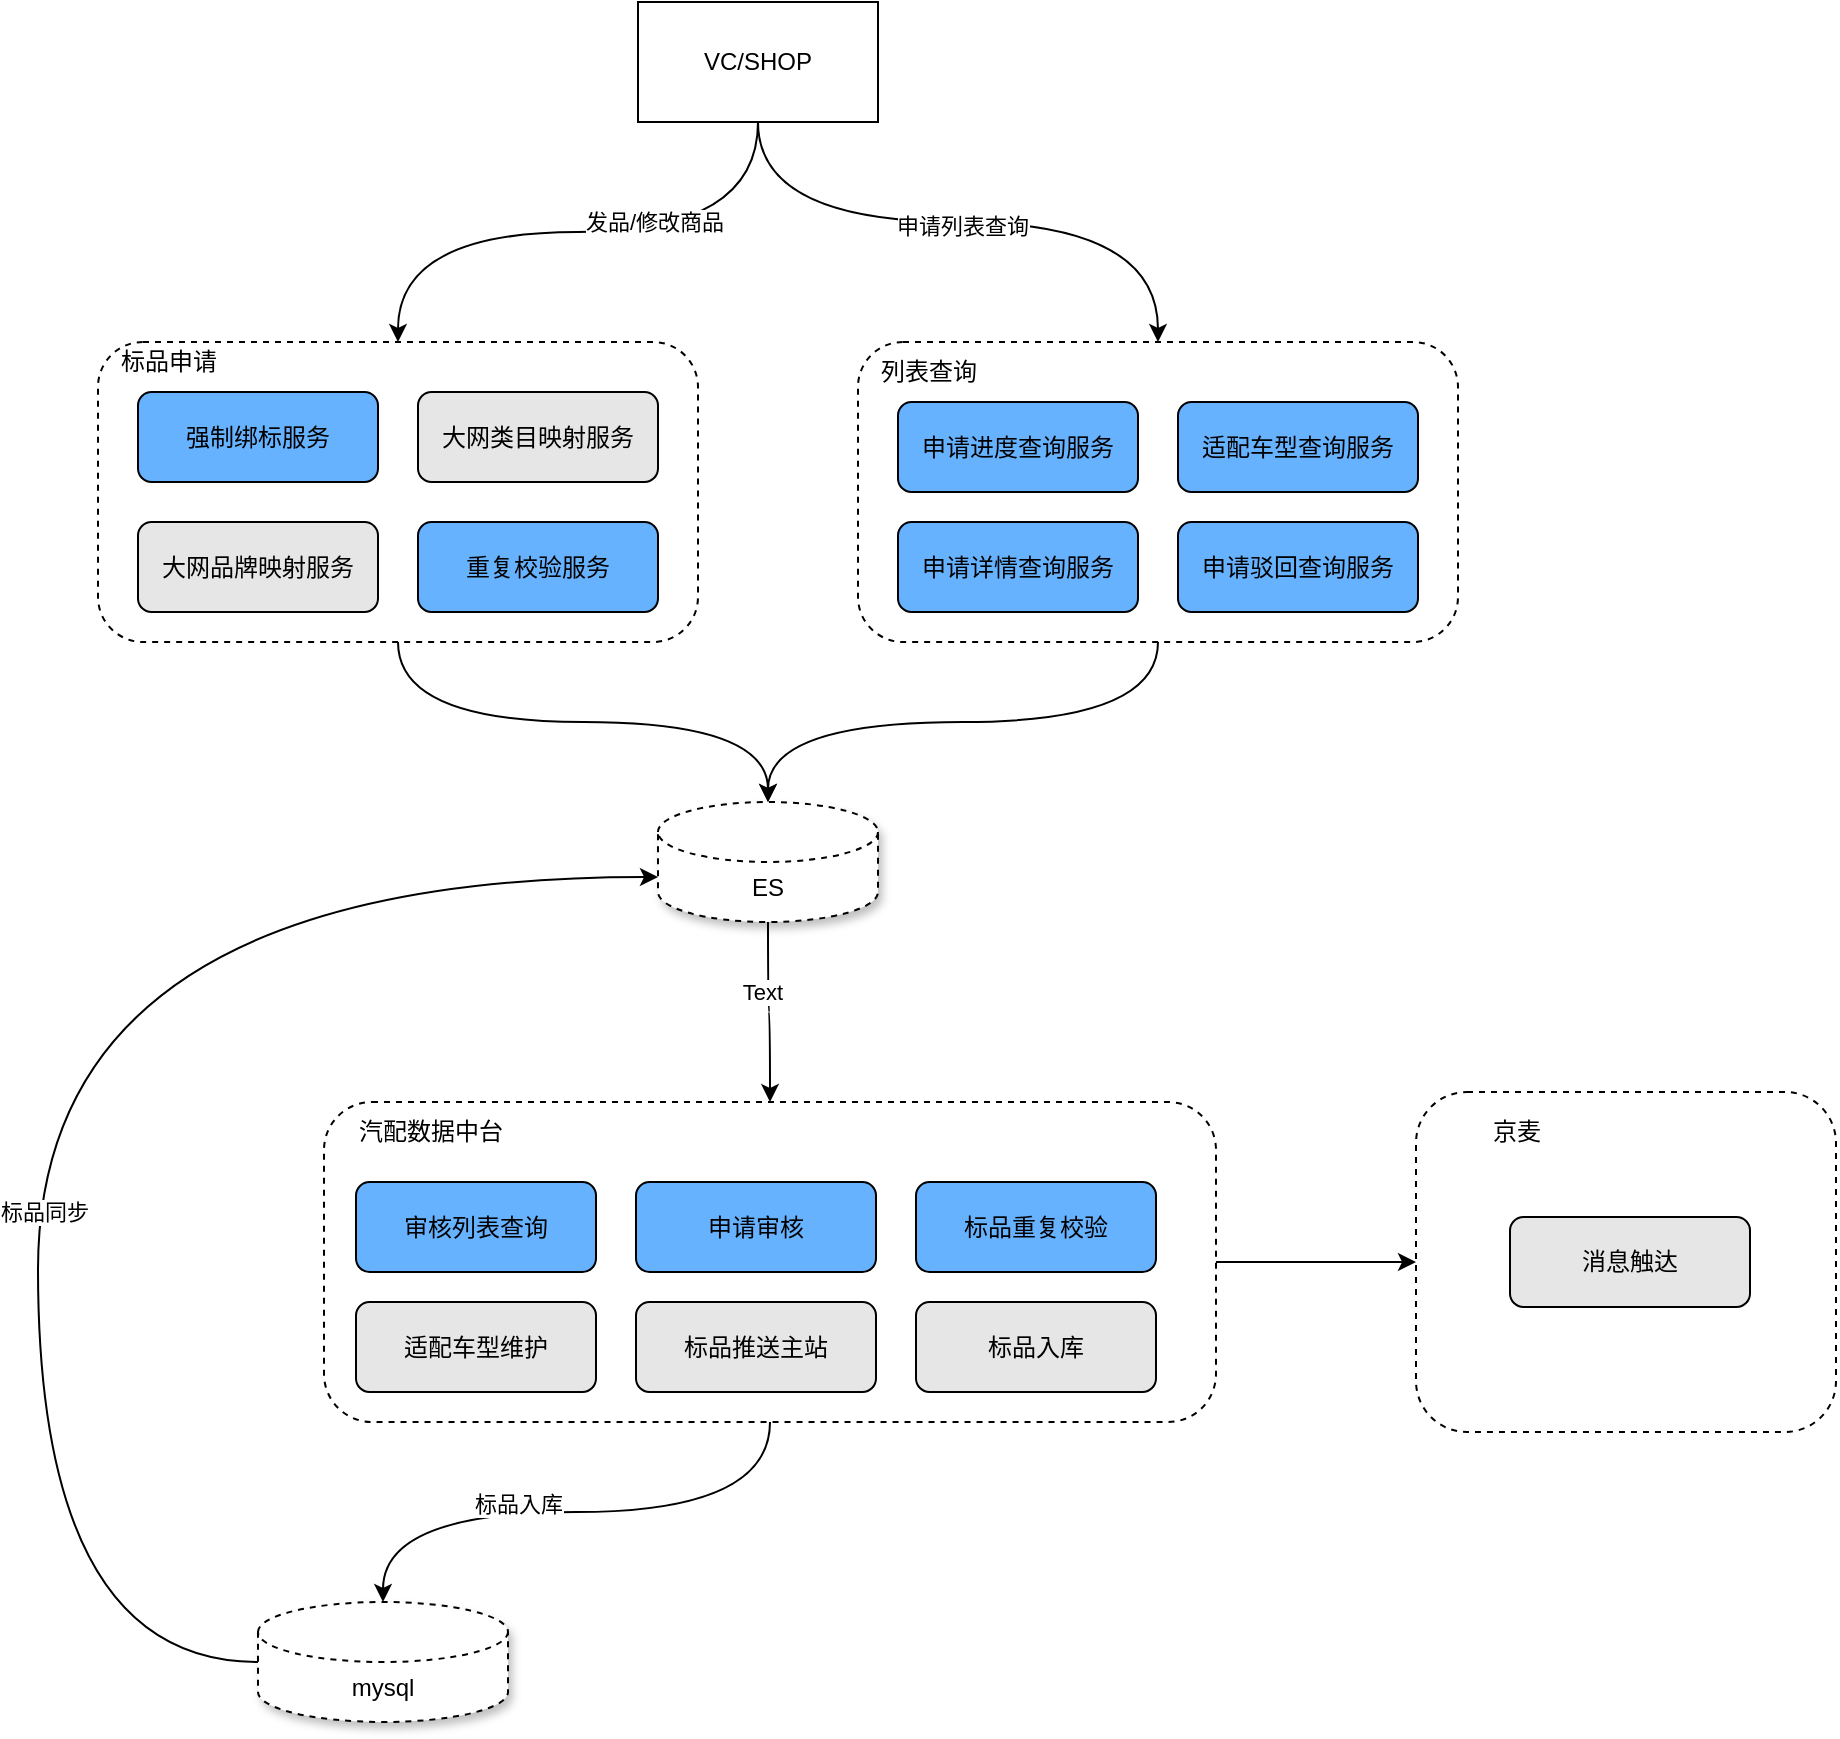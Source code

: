 <mxfile version="20.5.3" type="github">
  <diagram id="GIN4OdDw0ZfK6tlGr7N-" name="第 1 页">
    <mxGraphModel dx="1255" dy="695" grid="1" gridSize="10" guides="1" tooltips="1" connect="1" arrows="1" fold="1" page="1" pageScale="1" pageWidth="827" pageHeight="1169" math="0" shadow="0">
      <root>
        <mxCell id="0" />
        <mxCell id="1" parent="0" />
        <mxCell id="UkfveuOMZjRMpDvrLKGp-8" style="edgeStyle=orthogonalEdgeStyle;rounded=0;orthogonalLoop=1;jettySize=auto;html=1;exitX=0.5;exitY=1;exitDx=0;exitDy=0;entryX=0.5;entryY=0;entryDx=0;entryDy=0;curved=1;" edge="1" parent="1" source="UkfveuOMZjRMpDvrLKGp-1" target="UkfveuOMZjRMpDvrLKGp-2">
          <mxGeometry relative="1" as="geometry" />
        </mxCell>
        <mxCell id="UkfveuOMZjRMpDvrLKGp-9" value="发品/修改商品" style="edgeLabel;html=1;align=center;verticalAlign=middle;resizable=0;points=[];" vertex="1" connectable="0" parent="UkfveuOMZjRMpDvrLKGp-8">
          <mxGeometry x="-0.257" y="-5" relative="1" as="geometry">
            <mxPoint as="offset" />
          </mxGeometry>
        </mxCell>
        <mxCell id="UkfveuOMZjRMpDvrLKGp-1" value="VC/SHOP" style="rounded=0;whiteSpace=wrap;html=1;" vertex="1" parent="1">
          <mxGeometry x="380" y="100" width="120" height="60" as="geometry" />
        </mxCell>
        <mxCell id="UkfveuOMZjRMpDvrLKGp-24" style="edgeStyle=orthogonalEdgeStyle;curved=1;rounded=0;orthogonalLoop=1;jettySize=auto;html=1;exitX=0.5;exitY=1;exitDx=0;exitDy=0;entryX=0.5;entryY=0;entryDx=0;entryDy=0;entryPerimeter=0;" edge="1" parent="1" source="UkfveuOMZjRMpDvrLKGp-2" target="UkfveuOMZjRMpDvrLKGp-23">
          <mxGeometry relative="1" as="geometry" />
        </mxCell>
        <mxCell id="UkfveuOMZjRMpDvrLKGp-2" value="" style="rounded=1;whiteSpace=wrap;html=1;shadow=0;dashed=1;" vertex="1" parent="1">
          <mxGeometry x="110" y="270" width="300" height="150" as="geometry" />
        </mxCell>
        <mxCell id="UkfveuOMZjRMpDvrLKGp-3" value="强制绑标服务" style="rounded=1;whiteSpace=wrap;html=1;fillColor=#66B2FF;" vertex="1" parent="1">
          <mxGeometry x="130" y="295" width="120" height="45" as="geometry" />
        </mxCell>
        <mxCell id="UkfveuOMZjRMpDvrLKGp-4" value="重复校验服务" style="rounded=1;whiteSpace=wrap;html=1;fillColor=#66B2FF;" vertex="1" parent="1">
          <mxGeometry x="270" y="360" width="120" height="45" as="geometry" />
        </mxCell>
        <mxCell id="UkfveuOMZjRMpDvrLKGp-5" value="大网品牌映射服务" style="rounded=1;whiteSpace=wrap;html=1;fillColor=#E6E6E6;" vertex="1" parent="1">
          <mxGeometry x="130" y="360" width="120" height="45" as="geometry" />
        </mxCell>
        <mxCell id="UkfveuOMZjRMpDvrLKGp-6" value="大网类目映射服务" style="rounded=1;whiteSpace=wrap;html=1;fillColor=#E6E6E6;" vertex="1" parent="1">
          <mxGeometry x="270" y="295" width="120" height="45" as="geometry" />
        </mxCell>
        <mxCell id="UkfveuOMZjRMpDvrLKGp-25" style="edgeStyle=orthogonalEdgeStyle;curved=1;rounded=0;orthogonalLoop=1;jettySize=auto;html=1;entryX=0.5;entryY=0;entryDx=0;entryDy=0;entryPerimeter=0;" edge="1" parent="1" source="UkfveuOMZjRMpDvrLKGp-10" target="UkfveuOMZjRMpDvrLKGp-23">
          <mxGeometry relative="1" as="geometry" />
        </mxCell>
        <mxCell id="UkfveuOMZjRMpDvrLKGp-10" value="" style="rounded=1;whiteSpace=wrap;html=1;shadow=0;dashed=1;" vertex="1" parent="1">
          <mxGeometry x="490" y="270" width="300" height="150" as="geometry" />
        </mxCell>
        <mxCell id="UkfveuOMZjRMpDvrLKGp-12" value="标品申请" style="text;html=1;align=center;verticalAlign=middle;resizable=0;points=[];autosize=1;strokeColor=none;fillColor=none;shadow=1;dashed=1;" vertex="1" parent="1">
          <mxGeometry x="110" y="265" width="70" height="30" as="geometry" />
        </mxCell>
        <mxCell id="UkfveuOMZjRMpDvrLKGp-16" value="" style="endArrow=classic;html=1;rounded=0;curved=1;entryX=0.5;entryY=0;entryDx=0;entryDy=0;edgeStyle=orthogonalEdgeStyle;" edge="1" parent="1" target="UkfveuOMZjRMpDvrLKGp-10">
          <mxGeometry width="50" height="50" relative="1" as="geometry">
            <mxPoint x="440" y="160" as="sourcePoint" />
            <mxPoint x="580" y="140" as="targetPoint" />
            <Array as="points">
              <mxPoint x="440" y="210" />
              <mxPoint x="640" y="210" />
            </Array>
          </mxGeometry>
        </mxCell>
        <mxCell id="UkfveuOMZjRMpDvrLKGp-17" value="申请列表查询" style="edgeLabel;html=1;align=center;verticalAlign=middle;resizable=0;points=[];" vertex="1" connectable="0" parent="UkfveuOMZjRMpDvrLKGp-16">
          <mxGeometry x="-0.019" y="-2" relative="1" as="geometry">
            <mxPoint as="offset" />
          </mxGeometry>
        </mxCell>
        <mxCell id="UkfveuOMZjRMpDvrLKGp-18" value="列表查询" style="text;html=1;align=center;verticalAlign=middle;resizable=0;points=[];autosize=1;strokeColor=none;fillColor=none;shadow=1;dashed=1;" vertex="1" parent="1">
          <mxGeometry x="490" y="270" width="70" height="30" as="geometry" />
        </mxCell>
        <mxCell id="UkfveuOMZjRMpDvrLKGp-19" value="申请进度查询服务" style="rounded=1;whiteSpace=wrap;html=1;fillColor=#66B2FF;" vertex="1" parent="1">
          <mxGeometry x="510" y="300" width="120" height="45" as="geometry" />
        </mxCell>
        <mxCell id="UkfveuOMZjRMpDvrLKGp-20" value="适配车型查询服务" style="rounded=1;whiteSpace=wrap;html=1;fillColor=#66B2FF;" vertex="1" parent="1">
          <mxGeometry x="650" y="300" width="120" height="45" as="geometry" />
        </mxCell>
        <mxCell id="UkfveuOMZjRMpDvrLKGp-21" value="申请详情查询服务" style="rounded=1;whiteSpace=wrap;html=1;fillColor=#66B2FF;" vertex="1" parent="1">
          <mxGeometry x="510" y="360" width="120" height="45" as="geometry" />
        </mxCell>
        <mxCell id="UkfveuOMZjRMpDvrLKGp-22" value="申请驳回查询服务" style="rounded=1;whiteSpace=wrap;html=1;fillColor=#66B2FF;" vertex="1" parent="1">
          <mxGeometry x="650" y="360" width="120" height="45" as="geometry" />
        </mxCell>
        <mxCell id="UkfveuOMZjRMpDvrLKGp-39" style="edgeStyle=orthogonalEdgeStyle;curved=1;rounded=0;orthogonalLoop=1;jettySize=auto;html=1;exitX=0.5;exitY=1;exitDx=0;exitDy=0;exitPerimeter=0;" edge="1" parent="1" source="UkfveuOMZjRMpDvrLKGp-23" target="UkfveuOMZjRMpDvrLKGp-26">
          <mxGeometry relative="1" as="geometry" />
        </mxCell>
        <mxCell id="UkfveuOMZjRMpDvrLKGp-40" value="Text" style="edgeLabel;html=1;align=center;verticalAlign=middle;resizable=0;points=[];" vertex="1" connectable="0" parent="UkfveuOMZjRMpDvrLKGp-39">
          <mxGeometry x="-0.242" y="-3" relative="1" as="geometry">
            <mxPoint as="offset" />
          </mxGeometry>
        </mxCell>
        <mxCell id="UkfveuOMZjRMpDvrLKGp-23" value="ES" style="shape=cylinder3;whiteSpace=wrap;html=1;boundedLbl=1;backgroundOutline=1;size=15;shadow=1;dashed=1;fillColor=#FFFFFF;" vertex="1" parent="1">
          <mxGeometry x="390" y="500" width="110" height="60" as="geometry" />
        </mxCell>
        <mxCell id="UkfveuOMZjRMpDvrLKGp-42" style="edgeStyle=orthogonalEdgeStyle;curved=1;rounded=0;orthogonalLoop=1;jettySize=auto;html=1;exitX=1;exitY=0.5;exitDx=0;exitDy=0;entryX=0;entryY=0.5;entryDx=0;entryDy=0;" edge="1" parent="1" source="UkfveuOMZjRMpDvrLKGp-26" target="UkfveuOMZjRMpDvrLKGp-41">
          <mxGeometry relative="1" as="geometry" />
        </mxCell>
        <mxCell id="UkfveuOMZjRMpDvrLKGp-46" style="edgeStyle=orthogonalEdgeStyle;curved=1;rounded=0;orthogonalLoop=1;jettySize=auto;html=1;exitX=0.5;exitY=1;exitDx=0;exitDy=0;entryX=0.5;entryY=0;entryDx=0;entryDy=0;entryPerimeter=0;" edge="1" parent="1" source="UkfveuOMZjRMpDvrLKGp-26" target="UkfveuOMZjRMpDvrLKGp-45">
          <mxGeometry relative="1" as="geometry" />
        </mxCell>
        <mxCell id="UkfveuOMZjRMpDvrLKGp-47" value="标品入库" style="edgeLabel;html=1;align=center;verticalAlign=middle;resizable=0;points=[];" vertex="1" connectable="0" parent="UkfveuOMZjRMpDvrLKGp-46">
          <mxGeometry x="0.208" y="-4" relative="1" as="geometry">
            <mxPoint as="offset" />
          </mxGeometry>
        </mxCell>
        <mxCell id="UkfveuOMZjRMpDvrLKGp-26" value="" style="rounded=1;whiteSpace=wrap;html=1;shadow=0;dashed=1;" vertex="1" parent="1">
          <mxGeometry x="223" y="650" width="446" height="160" as="geometry" />
        </mxCell>
        <mxCell id="UkfveuOMZjRMpDvrLKGp-27" value="汽配数据中台" style="text;html=1;align=center;verticalAlign=middle;resizable=0;points=[];autosize=1;strokeColor=none;fillColor=none;shadow=1;dashed=1;" vertex="1" parent="1">
          <mxGeometry x="226" y="650" width="100" height="30" as="geometry" />
        </mxCell>
        <mxCell id="UkfveuOMZjRMpDvrLKGp-28" value="审核列表查询" style="rounded=1;whiteSpace=wrap;html=1;fillColor=#66B2FF;" vertex="1" parent="1">
          <mxGeometry x="239" y="690" width="120" height="45" as="geometry" />
        </mxCell>
        <mxCell id="UkfveuOMZjRMpDvrLKGp-29" value="申请审核" style="rounded=1;whiteSpace=wrap;html=1;fillColor=#66B2FF;" vertex="1" parent="1">
          <mxGeometry x="379" y="690" width="120" height="45" as="geometry" />
        </mxCell>
        <mxCell id="UkfveuOMZjRMpDvrLKGp-30" value="标品重复校验" style="rounded=1;whiteSpace=wrap;html=1;fillColor=#66B2FF;" vertex="1" parent="1">
          <mxGeometry x="519" y="690" width="120" height="45" as="geometry" />
        </mxCell>
        <mxCell id="UkfveuOMZjRMpDvrLKGp-32" value="标品推送主站" style="rounded=1;whiteSpace=wrap;html=1;fillColor=#E6E6E6;" vertex="1" parent="1">
          <mxGeometry x="379" y="750" width="120" height="45" as="geometry" />
        </mxCell>
        <mxCell id="UkfveuOMZjRMpDvrLKGp-33" value="适配车型维护" style="rounded=1;whiteSpace=wrap;html=1;fillColor=#E6E6E6;" vertex="1" parent="1">
          <mxGeometry x="239" y="750" width="120" height="45" as="geometry" />
        </mxCell>
        <mxCell id="UkfveuOMZjRMpDvrLKGp-35" value="标品入库" style="rounded=1;whiteSpace=wrap;html=1;fillColor=#E6E6E6;" vertex="1" parent="1">
          <mxGeometry x="519" y="750" width="120" height="45" as="geometry" />
        </mxCell>
        <mxCell id="UkfveuOMZjRMpDvrLKGp-41" value="" style="rounded=1;whiteSpace=wrap;html=1;shadow=0;dashed=1;" vertex="1" parent="1">
          <mxGeometry x="769" y="645" width="210" height="170" as="geometry" />
        </mxCell>
        <mxCell id="UkfveuOMZjRMpDvrLKGp-43" value="京麦" style="text;html=1;align=center;verticalAlign=middle;resizable=0;points=[];autosize=1;strokeColor=none;fillColor=none;shadow=1;dashed=1;" vertex="1" parent="1">
          <mxGeometry x="794" y="650" width="50" height="30" as="geometry" />
        </mxCell>
        <mxCell id="UkfveuOMZjRMpDvrLKGp-44" value="消息触达" style="rounded=1;whiteSpace=wrap;html=1;fillColor=#E6E6E6;" vertex="1" parent="1">
          <mxGeometry x="816" y="707.5" width="120" height="45" as="geometry" />
        </mxCell>
        <mxCell id="UkfveuOMZjRMpDvrLKGp-50" style="edgeStyle=orthogonalEdgeStyle;curved=1;rounded=0;orthogonalLoop=1;jettySize=auto;html=1;exitX=0;exitY=0.5;exitDx=0;exitDy=0;exitPerimeter=0;entryX=0;entryY=0;entryDx=0;entryDy=37.5;entryPerimeter=0;" edge="1" parent="1" source="UkfveuOMZjRMpDvrLKGp-45" target="UkfveuOMZjRMpDvrLKGp-23">
          <mxGeometry relative="1" as="geometry">
            <Array as="points">
              <mxPoint x="80" y="930" />
              <mxPoint x="80" y="538" />
            </Array>
          </mxGeometry>
        </mxCell>
        <mxCell id="UkfveuOMZjRMpDvrLKGp-51" value="标品同步" style="edgeLabel;html=1;align=center;verticalAlign=middle;resizable=0;points=[];" vertex="1" connectable="0" parent="UkfveuOMZjRMpDvrLKGp-50">
          <mxGeometry x="-0.175" y="-3" relative="1" as="geometry">
            <mxPoint as="offset" />
          </mxGeometry>
        </mxCell>
        <mxCell id="UkfveuOMZjRMpDvrLKGp-45" value="mysql" style="shape=cylinder3;whiteSpace=wrap;html=1;boundedLbl=1;backgroundOutline=1;size=15;shadow=1;dashed=1;fillColor=#FFFFFF;" vertex="1" parent="1">
          <mxGeometry x="190" y="900" width="125" height="60" as="geometry" />
        </mxCell>
      </root>
    </mxGraphModel>
  </diagram>
</mxfile>
